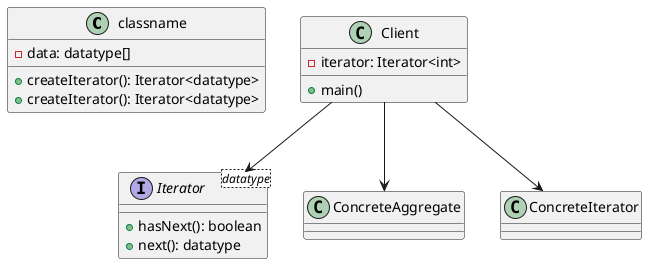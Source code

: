 @startuml Iterator

!define ITERATOR_CLASS_TEMPLATE(classname, datatype)
class classname {
  +createIterator(): Iterator<datatype>
}

!define ITERATOR_INTERFACE_TEMPLATE(datatype)
interface Iterator<datatype> {
  +hasNext(): boolean
  +next(): datatype
}

!define AGGREGATE_CLASS_TEMPLATE(classname, datatype)
class classname {
  -data: datatype[]
  +createIterator(): Iterator<datatype>
}

' ConcreteIterator class
ITERATOR_CLASS_TEMPLATE(ConcreteIterator, int)

' ConcreteAggregate class
AGGREGATE_CLASS_TEMPLATE(ConcreteAggregate, int)

' Client class
class Client {
  -iterator: Iterator<int>
  +main()
}

Client --> ConcreteAggregate
Client --> ConcreteIterator
Client --> Iterator

@enduml
